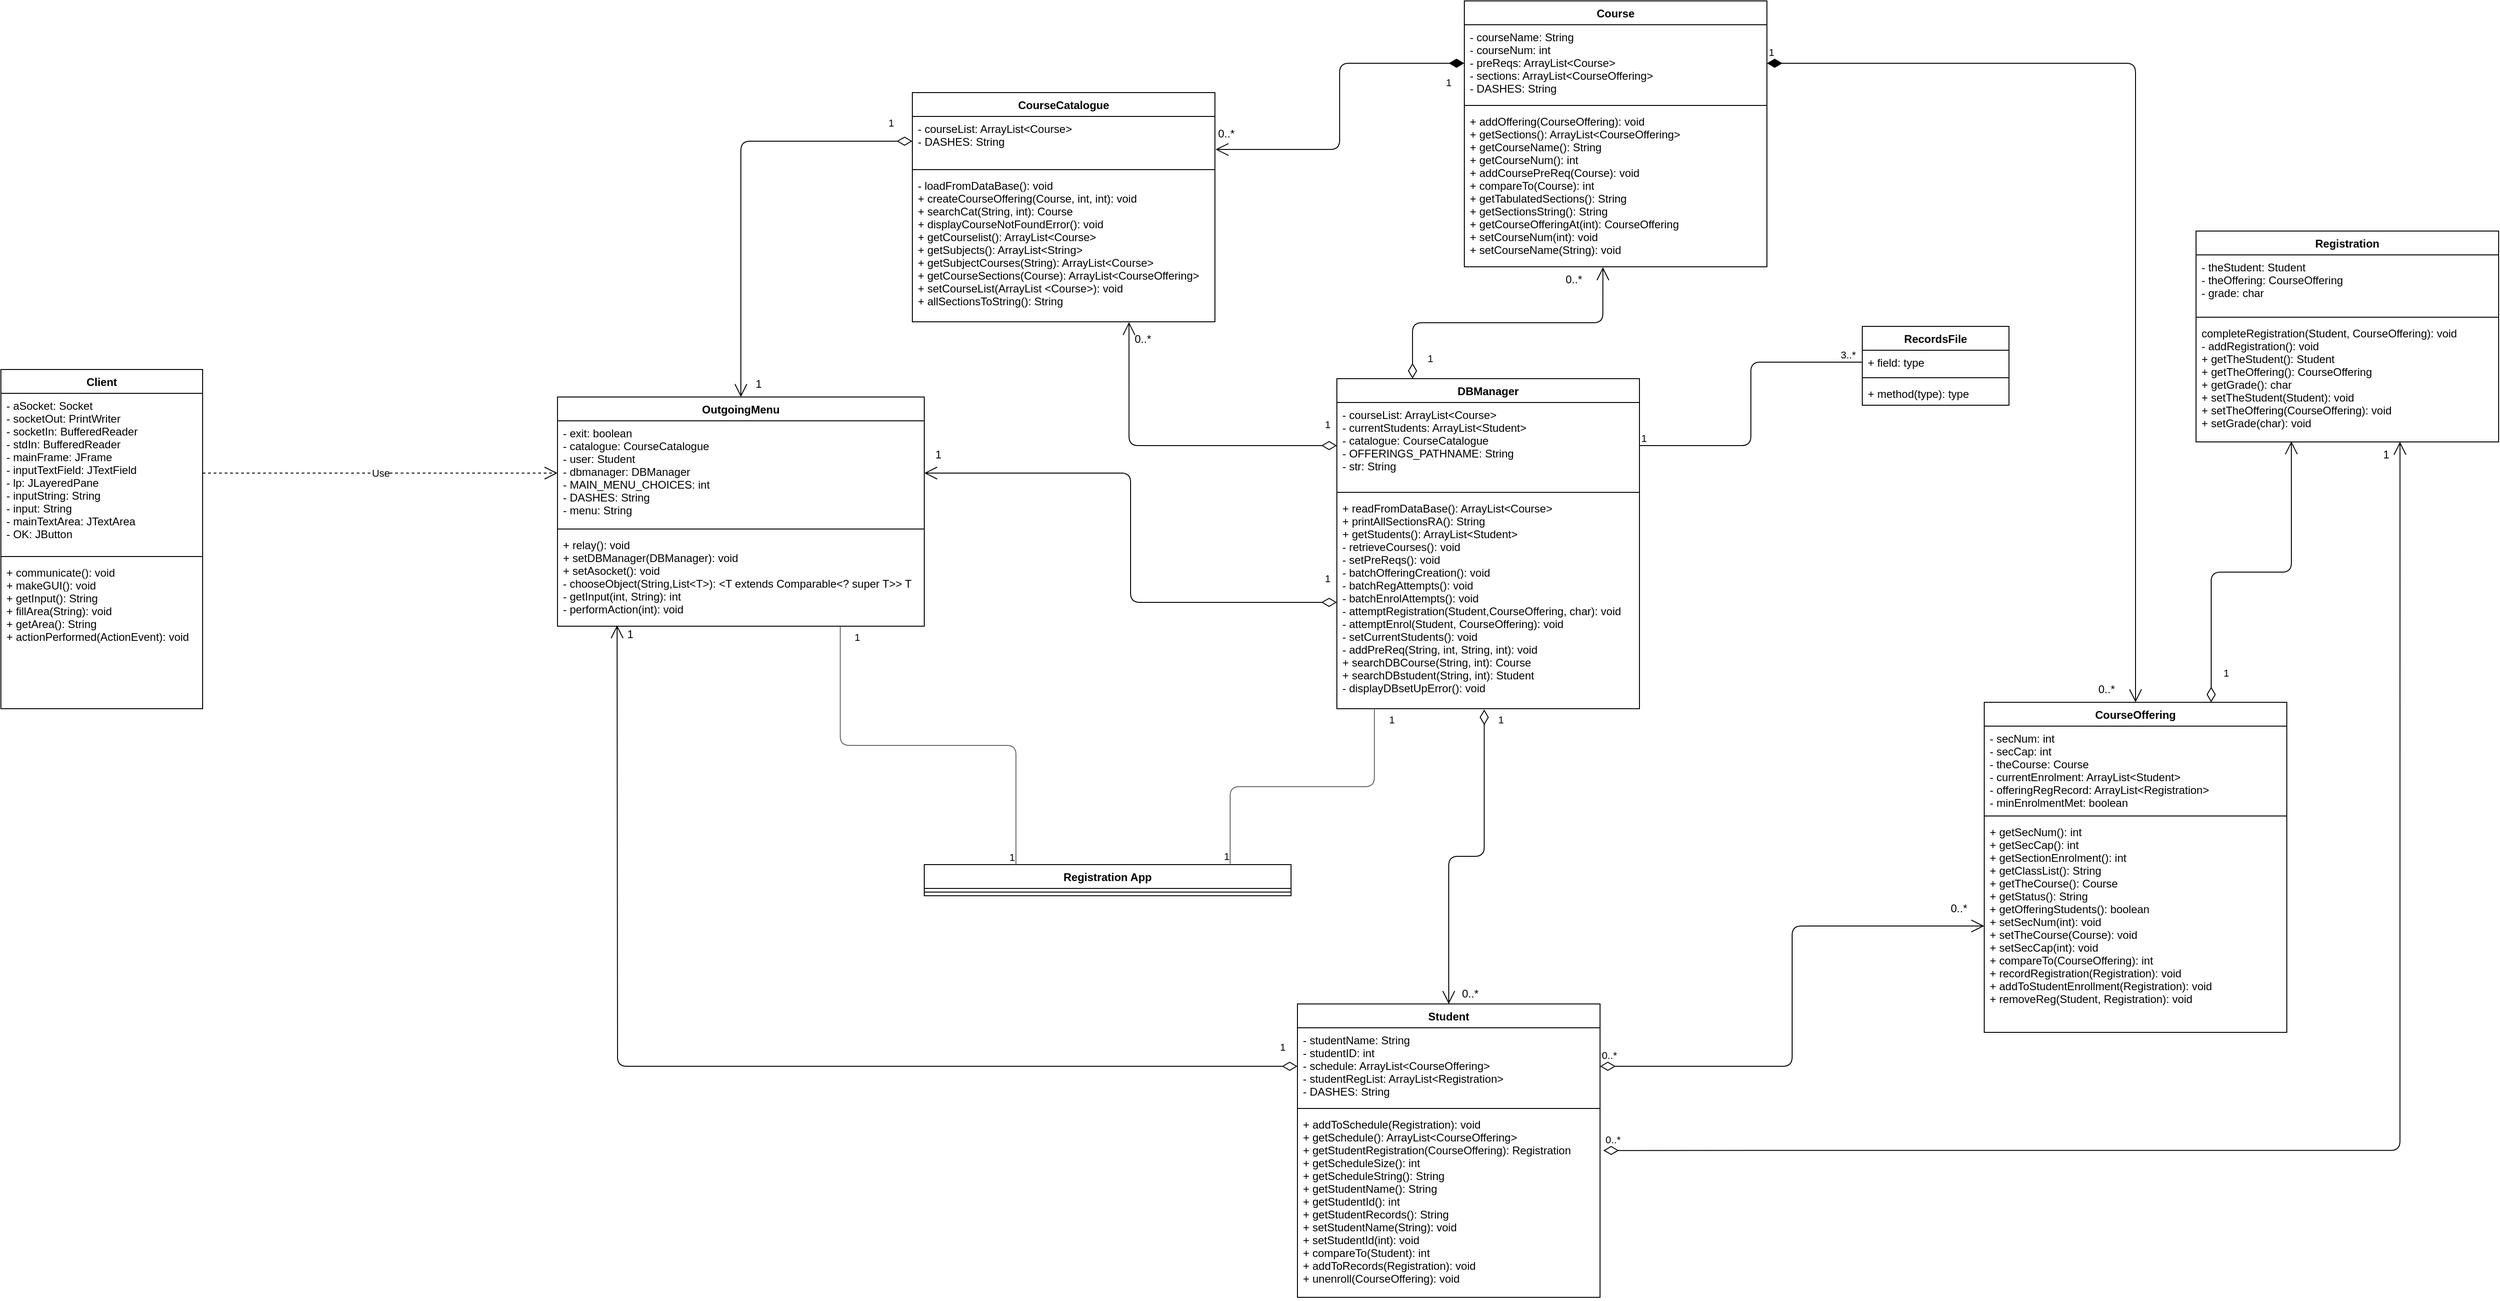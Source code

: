 <mxfile version="14.6.13" type="device"><diagram id="C5RBs43oDa-KdzZeNtuy" name="Page-1"><mxGraphModel dx="331" dy="191" grid="1" gridSize="7" guides="1" tooltips="1" connect="1" arrows="1" fold="1" page="1" pageScale="1" pageWidth="3300" pageHeight="4681" background="#FFFFFF" math="0" shadow="0"><root><mxCell id="WIyWlLk6GJQsqaUBKTNV-0"/><mxCell id="WIyWlLk6GJQsqaUBKTNV-1" parent="WIyWlLk6GJQsqaUBKTNV-0"/><mxCell id="A2pDFixZttizcrQTA1HA-0" value="Client&#10;" style="swimlane;fontStyle=1;align=center;verticalAlign=top;childLayout=stackLayout;horizontal=1;startSize=26;horizontalStack=0;resizeParent=1;resizeParentMax=0;resizeLast=0;collapsible=1;marginBottom=0;" vertex="1" parent="WIyWlLk6GJQsqaUBKTNV-1"><mxGeometry x="343" y="960" width="220" height="370" as="geometry"/></mxCell><mxCell id="A2pDFixZttizcrQTA1HA-1" value="- aSocket: Socket&#10;- socketOut: PrintWriter&#10;- socketIn: BufferedReader&#10;- stdIn: BufferedReader&#10;- mainFrame: JFrame&#10;- inputTextField: JTextField&#10;- lp: JLayeredPane&#10;- inputString: String&#10;- input: String&#10;- mainTextArea: JTextArea&#10;- OK: JButton" style="text;strokeColor=none;fillColor=none;align=left;verticalAlign=top;spacingLeft=4;spacingRight=4;overflow=hidden;rotatable=0;points=[[0,0.5],[1,0.5]];portConstraint=eastwest;" vertex="1" parent="A2pDFixZttizcrQTA1HA-0"><mxGeometry y="26" width="220" height="174" as="geometry"/></mxCell><mxCell id="A2pDFixZttizcrQTA1HA-2" value="" style="line;strokeWidth=1;fillColor=none;align=left;verticalAlign=middle;spacingTop=-1;spacingLeft=3;spacingRight=3;rotatable=0;labelPosition=right;points=[];portConstraint=eastwest;" vertex="1" parent="A2pDFixZttizcrQTA1HA-0"><mxGeometry y="200" width="220" height="8" as="geometry"/></mxCell><mxCell id="A2pDFixZttizcrQTA1HA-3" value="+ communicate(): void&#10;+ makeGUI(): void&#10;+ getInput(): String&#10;+ fillArea(String): void&#10;+ getArea(): String&#10;+ actionPerformed(ActionEvent): void&#10;" style="text;strokeColor=none;fillColor=none;align=left;verticalAlign=top;spacingLeft=4;spacingRight=4;overflow=hidden;rotatable=0;points=[[0,0.5],[1,0.5]];portConstraint=eastwest;" vertex="1" parent="A2pDFixZttizcrQTA1HA-0"><mxGeometry y="208" width="220" height="162" as="geometry"/></mxCell><mxCell id="A2pDFixZttizcrQTA1HA-4" value="DBManager" style="swimlane;fontStyle=1;align=center;verticalAlign=top;childLayout=stackLayout;horizontal=1;startSize=26;horizontalStack=0;resizeParent=1;resizeParentMax=0;resizeLast=0;collapsible=1;marginBottom=0;" vertex="1" parent="WIyWlLk6GJQsqaUBKTNV-1"><mxGeometry x="1800" y="970" width="330" height="360" as="geometry"/></mxCell><mxCell id="A2pDFixZttizcrQTA1HA-5" value="- courseList: ArrayList&lt;Course&gt;&#10;- currentStudents: ArrayList&lt;Student&gt;&#10;- catalogue: CourseCatalogue&#10;- OFFERINGS_PATHNAME: String&#10;- str: String" style="text;strokeColor=none;fillColor=none;align=left;verticalAlign=top;spacingLeft=4;spacingRight=4;overflow=hidden;rotatable=0;points=[[0,0.5],[1,0.5]];portConstraint=eastwest;" vertex="1" parent="A2pDFixZttizcrQTA1HA-4"><mxGeometry y="26" width="330" height="94" as="geometry"/></mxCell><mxCell id="A2pDFixZttizcrQTA1HA-6" value="" style="line;strokeWidth=1;fillColor=none;align=left;verticalAlign=middle;spacingTop=-1;spacingLeft=3;spacingRight=3;rotatable=0;labelPosition=right;points=[];portConstraint=eastwest;" vertex="1" parent="A2pDFixZttizcrQTA1HA-4"><mxGeometry y="120" width="330" height="8" as="geometry"/></mxCell><mxCell id="A2pDFixZttizcrQTA1HA-7" value="+ readFromDataBase(): ArrayList&lt;Course&gt;&#10;+ printAllSectionsRA(): String&#10;+ getStudents(): ArrayList&lt;Student&gt;&#10;- retrieveCourses(): void&#10;- setPreReqs(): void&#10;- batchOfferingCreation(): void&#10;- batchRegAttempts(): void&#10;- batchEnrolAttempts(): void&#10;- attemptRegistration(Student,CourseOffering, char): void&#10;- attemptEnrol(Student, CourseOffering): void&#10;- setCurrentStudents(): void&#10;- addPreReq(String, int, String, int): void&#10;+ searchDBCourse(String, int): Course&#10;+ searchDBstudent(String, int): Student&#10;- displayDBsetUpError(): void&#10;&#10;" style="text;strokeColor=none;fillColor=none;align=left;verticalAlign=top;spacingLeft=4;spacingRight=4;overflow=hidden;rotatable=0;points=[[0,0.5],[1,0.5]];portConstraint=eastwest;" vertex="1" parent="A2pDFixZttizcrQTA1HA-4"><mxGeometry y="128" width="330" height="232" as="geometry"/></mxCell><mxCell id="A2pDFixZttizcrQTA1HA-8" value="CourseOffering&#10;" style="swimlane;fontStyle=1;align=center;verticalAlign=top;childLayout=stackLayout;horizontal=1;startSize=26;horizontalStack=0;resizeParent=1;resizeParentMax=0;resizeLast=0;collapsible=1;marginBottom=0;" vertex="1" parent="WIyWlLk6GJQsqaUBKTNV-1"><mxGeometry x="2506" y="1323" width="330" height="360" as="geometry"/></mxCell><mxCell id="A2pDFixZttizcrQTA1HA-9" value="- secNum: int&#10;- secCap: int&#10;- theCourse: Course&#10;- currentEnrolment: ArrayList&lt;Student&gt;&#10;- offeringRegRecord: ArrayList&lt;Registration&gt;&#10;- minEnrolmentMet: boolean&#10;" style="text;strokeColor=none;fillColor=none;align=left;verticalAlign=top;spacingLeft=4;spacingRight=4;overflow=hidden;rotatable=0;points=[[0,0.5],[1,0.5]];portConstraint=eastwest;" vertex="1" parent="A2pDFixZttizcrQTA1HA-8"><mxGeometry y="26" width="330" height="94" as="geometry"/></mxCell><mxCell id="A2pDFixZttizcrQTA1HA-10" value="" style="line;strokeWidth=1;fillColor=none;align=left;verticalAlign=middle;spacingTop=-1;spacingLeft=3;spacingRight=3;rotatable=0;labelPosition=right;points=[];portConstraint=eastwest;" vertex="1" parent="A2pDFixZttizcrQTA1HA-8"><mxGeometry y="120" width="330" height="8" as="geometry"/></mxCell><mxCell id="A2pDFixZttizcrQTA1HA-11" value="+ getSecNum(): int&#10;+ getSecCap(): int&#10;+ getSectionEnrolment(): int&#10;+ getClassList(): String&#10;+ getTheCourse(): Course&#10;+ getStatus(): String&#10;+ getOfferingStudents(): boolean&#10;+ setSecNum(int): void&#10;+ setTheCourse(Course): void&#10;+ setSecCap(int): void&#10;+ compareTo(CourseOffering): int&#10;+ recordRegistration(Registration): void&#10;+ addToStudentEnrollment(Registration): void&#10;+ removeReg(Student, Registration): void&#10;&#10;" style="text;strokeColor=none;fillColor=none;align=left;verticalAlign=top;spacingLeft=4;spacingRight=4;overflow=hidden;rotatable=0;points=[[0,0.5],[1,0.5]];portConstraint=eastwest;" vertex="1" parent="A2pDFixZttizcrQTA1HA-8"><mxGeometry y="128" width="330" height="232" as="geometry"/></mxCell><mxCell id="A2pDFixZttizcrQTA1HA-12" value="CourseCatalogue" style="swimlane;fontStyle=1;align=center;verticalAlign=top;childLayout=stackLayout;horizontal=1;startSize=26;horizontalStack=0;resizeParent=1;resizeParentMax=0;resizeLast=0;collapsible=1;marginBottom=0;" vertex="1" parent="WIyWlLk6GJQsqaUBKTNV-1"><mxGeometry x="1337" y="658" width="330" height="250" as="geometry"/></mxCell><mxCell id="A2pDFixZttizcrQTA1HA-13" value="- courseList: ArrayList&lt;Course&gt;&#10;- DASHES: String&#10;" style="text;strokeColor=none;fillColor=none;align=left;verticalAlign=top;spacingLeft=4;spacingRight=4;overflow=hidden;rotatable=0;points=[[0,0.5],[1,0.5]];portConstraint=eastwest;" vertex="1" parent="A2pDFixZttizcrQTA1HA-12"><mxGeometry y="26" width="330" height="54" as="geometry"/></mxCell><mxCell id="A2pDFixZttizcrQTA1HA-14" value="" style="line;strokeWidth=1;fillColor=none;align=left;verticalAlign=middle;spacingTop=-1;spacingLeft=3;spacingRight=3;rotatable=0;labelPosition=right;points=[];portConstraint=eastwest;" vertex="1" parent="A2pDFixZttizcrQTA1HA-12"><mxGeometry y="80" width="330" height="8" as="geometry"/></mxCell><mxCell id="A2pDFixZttizcrQTA1HA-15" value="- loadFromDataBase(): void&#10;+ createCourseOffering(Course, int, int): void&#10;+ searchCat(String, int): Course&#10;+ displayCourseNotFoundError(): void&#10;+ getCourselist(): ArrayList&lt;Course&gt;&#10;+ getSubjects(): ArrayList&lt;String&gt;&#10;+ getSubjectCourses(String): ArrayList&lt;Course&gt;&#10;+ getCourseSections(Course): ArrayList&lt;CourseOffering&gt;&#10;+ setCourseList(ArrayList &lt;Course&gt;): void&#10;+ allSectionsToString(): String" style="text;strokeColor=none;fillColor=none;align=left;verticalAlign=top;spacingLeft=4;spacingRight=4;overflow=hidden;rotatable=0;points=[[0,0.5],[1,0.5]];portConstraint=eastwest;" vertex="1" parent="A2pDFixZttizcrQTA1HA-12"><mxGeometry y="88" width="330" height="162" as="geometry"/></mxCell><mxCell id="A2pDFixZttizcrQTA1HA-16" value="Course" style="swimlane;fontStyle=1;align=center;verticalAlign=top;childLayout=stackLayout;horizontal=1;startSize=26;horizontalStack=0;resizeParent=1;resizeParentMax=0;resizeLast=0;collapsible=1;marginBottom=0;" vertex="1" parent="WIyWlLk6GJQsqaUBKTNV-1"><mxGeometry x="1939" y="558" width="330" height="290" as="geometry"/></mxCell><mxCell id="A2pDFixZttizcrQTA1HA-17" value="- courseName: String&#10;- courseNum: int&#10;- preReqs: ArrayList&lt;Course&gt;&#10;- sections: ArrayList&lt;CourseOffering&gt;&#10;- DASHES: String&#10;" style="text;strokeColor=none;fillColor=none;align=left;verticalAlign=top;spacingLeft=4;spacingRight=4;overflow=hidden;rotatable=0;points=[[0,0.5],[1,0.5]];portConstraint=eastwest;" vertex="1" parent="A2pDFixZttizcrQTA1HA-16"><mxGeometry y="26" width="330" height="84" as="geometry"/></mxCell><mxCell id="A2pDFixZttizcrQTA1HA-18" value="" style="line;strokeWidth=1;fillColor=none;align=left;verticalAlign=middle;spacingTop=-1;spacingLeft=3;spacingRight=3;rotatable=0;labelPosition=right;points=[];portConstraint=eastwest;" vertex="1" parent="A2pDFixZttizcrQTA1HA-16"><mxGeometry y="110" width="330" height="8" as="geometry"/></mxCell><mxCell id="A2pDFixZttizcrQTA1HA-19" value="+ addOffering(CourseOffering): void&#10;+ getSections(): ArrayList&lt;CourseOffering&gt;&#10;+ getCourseName(): String&#10;+ getCourseNum(): int&#10;+ addCoursePreReq(Course): void&#10;+ compareTo(Course): int&#10;+ getTabulatedSections(): String&#10;+ getSectionsString(): String&#10;+ getCourseOfferingAt(int): CourseOffering&#10;+ setCourseNum(int): void&#10;+ setCourseName(String): void&#10;" style="text;strokeColor=none;fillColor=none;align=left;verticalAlign=top;spacingLeft=4;spacingRight=4;overflow=hidden;rotatable=0;points=[[0,0.5],[1,0.5]];portConstraint=eastwest;" vertex="1" parent="A2pDFixZttizcrQTA1HA-16"><mxGeometry y="118" width="330" height="172" as="geometry"/></mxCell><mxCell id="A2pDFixZttizcrQTA1HA-20" value="Registration" style="swimlane;fontStyle=1;align=center;verticalAlign=top;childLayout=stackLayout;horizontal=1;startSize=26;horizontalStack=0;resizeParent=1;resizeParentMax=0;resizeLast=0;collapsible=1;marginBottom=0;" vertex="1" parent="WIyWlLk6GJQsqaUBKTNV-1"><mxGeometry x="2737" y="809" width="330" height="230" as="geometry"/></mxCell><mxCell id="A2pDFixZttizcrQTA1HA-21" value="- theStudent: Student&#10;- theOffering: CourseOffering&#10;- grade: char&#10;" style="text;strokeColor=none;fillColor=none;align=left;verticalAlign=top;spacingLeft=4;spacingRight=4;overflow=hidden;rotatable=0;points=[[0,0.5],[1,0.5]];portConstraint=eastwest;" vertex="1" parent="A2pDFixZttizcrQTA1HA-20"><mxGeometry y="26" width="330" height="64" as="geometry"/></mxCell><mxCell id="A2pDFixZttizcrQTA1HA-22" value="" style="line;strokeWidth=1;fillColor=none;align=left;verticalAlign=middle;spacingTop=-1;spacingLeft=3;spacingRight=3;rotatable=0;labelPosition=right;points=[];portConstraint=eastwest;" vertex="1" parent="A2pDFixZttizcrQTA1HA-20"><mxGeometry y="90" width="330" height="8" as="geometry"/></mxCell><mxCell id="A2pDFixZttizcrQTA1HA-23" value="completeRegistration(Student, CourseOffering): void&#10;- addRegistration(): void&#10;+ getTheStudent(): Student&#10;+ getTheOffering(): CourseOffering&#10;+ getGrade(): char&#10;+ setTheStudent(Student): void&#10;+ setTheOffering(CourseOffering): void&#10;+ setGrade(char): void&#10;" style="text;strokeColor=none;fillColor=none;align=left;verticalAlign=top;spacingLeft=4;spacingRight=4;overflow=hidden;rotatable=0;points=[[0,0.5],[1,0.5]];portConstraint=eastwest;" vertex="1" parent="A2pDFixZttizcrQTA1HA-20"><mxGeometry y="98" width="330" height="132" as="geometry"/></mxCell><mxCell id="A2pDFixZttizcrQTA1HA-24" value="Student" style="swimlane;fontStyle=1;align=center;verticalAlign=top;childLayout=stackLayout;horizontal=1;startSize=26;horizontalStack=0;resizeParent=1;resizeParentMax=0;resizeLast=0;collapsible=1;marginBottom=0;" vertex="1" parent="WIyWlLk6GJQsqaUBKTNV-1"><mxGeometry x="1757" y="1652" width="330" height="320" as="geometry"/></mxCell><mxCell id="A2pDFixZttizcrQTA1HA-25" value="- studentName: String&#10;- studentID: int&#10;- schedule: ArrayList&lt;CourseOffering&gt;&#10;- studentRegList: ArrayList&lt;Registration&gt;&#10;- DASHES: String" style="text;strokeColor=none;fillColor=none;align=left;verticalAlign=top;spacingLeft=4;spacingRight=4;overflow=hidden;rotatable=0;points=[[0,0.5],[1,0.5]];portConstraint=eastwest;" vertex="1" parent="A2pDFixZttizcrQTA1HA-24"><mxGeometry y="26" width="330" height="84" as="geometry"/></mxCell><mxCell id="A2pDFixZttizcrQTA1HA-26" value="" style="line;strokeWidth=1;fillColor=none;align=left;verticalAlign=middle;spacingTop=-1;spacingLeft=3;spacingRight=3;rotatable=0;labelPosition=right;points=[];portConstraint=eastwest;" vertex="1" parent="A2pDFixZttizcrQTA1HA-24"><mxGeometry y="110" width="330" height="8" as="geometry"/></mxCell><mxCell id="A2pDFixZttizcrQTA1HA-27" value="+ addToSchedule(Registration): void&#10;+ getSchedule(): ArrayList&lt;CourseOffering&gt;&#10;+ getStudentRegistration(CourseOffering): Registration&#10;+ getScheduleSize(): int&#10;+ getScheduleString(): String&#10;+ getStudentName(): String&#10;+ getStudentId(): int&#10;+ getStudentRecords(): String&#10;+ setStudentName(String): void&#10;+ setStudentId(int): void&#10;+ compareTo(Student): int&#10;+ addToRecords(Registration): void&#10;+ unenroll(CourseOffering): void&#10;" style="text;strokeColor=none;fillColor=none;align=left;verticalAlign=top;spacingLeft=4;spacingRight=4;overflow=hidden;rotatable=0;points=[[0,0.5],[1,0.5]];portConstraint=eastwest;" vertex="1" parent="A2pDFixZttizcrQTA1HA-24"><mxGeometry y="118" width="330" height="202" as="geometry"/></mxCell><mxCell id="A2pDFixZttizcrQTA1HA-28" value="OutgoingMenu" style="swimlane;fontStyle=1;align=center;verticalAlign=top;childLayout=stackLayout;horizontal=1;startSize=26;horizontalStack=0;resizeParent=1;resizeParentMax=0;resizeLast=0;collapsible=1;marginBottom=0;" vertex="1" parent="WIyWlLk6GJQsqaUBKTNV-1"><mxGeometry x="950" y="990" width="400" height="250" as="geometry"/></mxCell><mxCell id="A2pDFixZttizcrQTA1HA-29" value="- exit: boolean&#10;- catalogue: CourseCatalogue&#10;- user: Student&#10;- dbmanager: DBManager&#10;- MAIN_MENU_CHOICES: int&#10;- DASHES: String&#10;- menu: String&#10;" style="text;strokeColor=none;fillColor=none;align=left;verticalAlign=top;spacingLeft=4;spacingRight=4;overflow=hidden;rotatable=0;points=[[0,0.5],[1,0.5]];portConstraint=eastwest;" vertex="1" parent="A2pDFixZttizcrQTA1HA-28"><mxGeometry y="26" width="400" height="114" as="geometry"/></mxCell><mxCell id="A2pDFixZttizcrQTA1HA-30" value="" style="line;strokeWidth=1;fillColor=none;align=left;verticalAlign=middle;spacingTop=-1;spacingLeft=3;spacingRight=3;rotatable=0;labelPosition=right;points=[];portConstraint=eastwest;" vertex="1" parent="A2pDFixZttizcrQTA1HA-28"><mxGeometry y="140" width="400" height="8" as="geometry"/></mxCell><mxCell id="A2pDFixZttizcrQTA1HA-31" value="+ relay(): void&#10;+ setDBManager(DBManager): void&#10;+ setAsocket(): void&#10;- chooseObject(String,List&lt;T&gt;): &lt;T extends Comparable&lt;? super T&gt;&gt; T&#10;- getInput(int, String): int&#10;- performAction(int): void&#10;" style="text;strokeColor=none;fillColor=none;align=left;verticalAlign=top;spacingLeft=4;spacingRight=4;overflow=hidden;rotatable=0;points=[[0,0.5],[1,0.5]];portConstraint=eastwest;" vertex="1" parent="A2pDFixZttizcrQTA1HA-28"><mxGeometry y="148" width="400" height="102" as="geometry"/></mxCell><mxCell id="A2pDFixZttizcrQTA1HA-32" value="Registration App" style="swimlane;fontStyle=1;align=center;verticalAlign=top;childLayout=stackLayout;horizontal=1;startSize=26;horizontalStack=0;resizeParent=1;resizeParentMax=0;resizeLast=0;collapsible=1;marginBottom=0;" vertex="1" parent="WIyWlLk6GJQsqaUBKTNV-1"><mxGeometry x="1350" y="1500" width="400" height="34" as="geometry"/></mxCell><mxCell id="A2pDFixZttizcrQTA1HA-34" value="" style="line;strokeWidth=1;fillColor=none;align=left;verticalAlign=middle;spacingTop=-1;spacingLeft=3;spacingRight=3;rotatable=0;labelPosition=right;points=[];portConstraint=eastwest;" vertex="1" parent="A2pDFixZttizcrQTA1HA-32"><mxGeometry y="26" width="400" height="8" as="geometry"/></mxCell><mxCell id="A2pDFixZttizcrQTA1HA-36" value="Use" style="endArrow=open;endSize=12;dashed=1;html=1;entryX=0;entryY=0.5;entryDx=0;entryDy=0;exitX=1;exitY=0.5;exitDx=0;exitDy=0;" edge="1" parent="WIyWlLk6GJQsqaUBKTNV-1" source="A2pDFixZttizcrQTA1HA-1" target="A2pDFixZttizcrQTA1HA-29"><mxGeometry width="160" relative="1" as="geometry"><mxPoint x="710" y="1100" as="sourcePoint"/><mxPoint x="870" y="1100" as="targetPoint"/></mxGeometry></mxCell><mxCell id="A2pDFixZttizcrQTA1HA-37" value="" style="endArrow=none;html=1;edgeStyle=orthogonalEdgeStyle;fillColor=#f5f5f5;strokeColor=#666666;exitX=0.124;exitY=1.004;exitDx=0;exitDy=0;exitPerimeter=0;entryX=0.834;entryY=-0.029;entryDx=0;entryDy=0;entryPerimeter=0;" edge="1" parent="WIyWlLk6GJQsqaUBKTNV-1" source="A2pDFixZttizcrQTA1HA-7" target="A2pDFixZttizcrQTA1HA-32"><mxGeometry relative="1" as="geometry"><mxPoint x="1750" y="1310" as="sourcePoint"/><mxPoint x="1910" y="1310" as="targetPoint"/></mxGeometry></mxCell><mxCell id="A2pDFixZttizcrQTA1HA-38" value="1" style="edgeLabel;resizable=0;html=1;align=left;verticalAlign=bottom;" connectable="0" vertex="1" parent="A2pDFixZttizcrQTA1HA-37"><mxGeometry x="-1" relative="1" as="geometry"><mxPoint x="14" y="20" as="offset"/></mxGeometry></mxCell><mxCell id="A2pDFixZttizcrQTA1HA-39" value="1" style="edgeLabel;resizable=0;html=1;align=right;verticalAlign=bottom;" connectable="0" vertex="1" parent="A2pDFixZttizcrQTA1HA-37"><mxGeometry x="1" relative="1" as="geometry"/></mxCell><mxCell id="A2pDFixZttizcrQTA1HA-40" value="" style="endArrow=none;html=1;edgeStyle=orthogonalEdgeStyle;fillColor=#f5f5f5;strokeColor=#666666;exitX=0.771;exitY=1.003;exitDx=0;exitDy=0;exitPerimeter=0;entryX=0.25;entryY=0;entryDx=0;entryDy=0;" edge="1" parent="WIyWlLk6GJQsqaUBKTNV-1" source="A2pDFixZttizcrQTA1HA-31" target="A2pDFixZttizcrQTA1HA-32"><mxGeometry relative="1" as="geometry"><mxPoint x="1847.92" y="1337.928" as="sourcePoint"/><mxPoint x="1690.6" y="1506.014" as="targetPoint"/></mxGeometry></mxCell><mxCell id="A2pDFixZttizcrQTA1HA-41" value="1" style="edgeLabel;resizable=0;html=1;align=left;verticalAlign=bottom;" connectable="0" vertex="1" parent="A2pDFixZttizcrQTA1HA-40"><mxGeometry x="-1" relative="1" as="geometry"><mxPoint x="14" y="20" as="offset"/></mxGeometry></mxCell><mxCell id="A2pDFixZttizcrQTA1HA-42" value="1" style="edgeLabel;resizable=0;html=1;align=right;verticalAlign=bottom;" connectable="0" vertex="1" parent="A2pDFixZttizcrQTA1HA-40"><mxGeometry x="1" relative="1" as="geometry"/></mxCell><mxCell id="A2pDFixZttizcrQTA1HA-43" value="1" style="endArrow=open;html=1;endSize=12;startArrow=diamondThin;startSize=14;startFill=0;edgeStyle=orthogonalEdgeStyle;align=left;verticalAlign=bottom;exitX=0;exitY=0.5;exitDx=0;exitDy=0;entryX=0.716;entryY=1.002;entryDx=0;entryDy=0;entryPerimeter=0;" edge="1" parent="WIyWlLk6GJQsqaUBKTNV-1" source="A2pDFixZttizcrQTA1HA-5" target="A2pDFixZttizcrQTA1HA-15"><mxGeometry x="-0.917" y="-14" relative="1" as="geometry"><mxPoint x="1582" y="889" as="sourcePoint"/><mxPoint x="1742" y="889" as="targetPoint"/><mxPoint as="offset"/></mxGeometry></mxCell><mxCell id="A2pDFixZttizcrQTA1HA-45" value="0..*" style="text;html=1;align=center;verticalAlign=middle;resizable=0;points=[];autosize=1;strokeColor=none;" vertex="1" parent="WIyWlLk6GJQsqaUBKTNV-1"><mxGeometry x="1574" y="913" width="28" height="28" as="geometry"/></mxCell><mxCell id="A2pDFixZttizcrQTA1HA-46" value="1" style="endArrow=open;html=1;endSize=12;startArrow=diamondThin;startSize=14;startFill=0;edgeStyle=orthogonalEdgeStyle;align=left;verticalAlign=bottom;exitX=0.25;exitY=0;exitDx=0;exitDy=0;entryX=0.458;entryY=1.003;entryDx=0;entryDy=0;entryPerimeter=0;" edge="1" parent="WIyWlLk6GJQsqaUBKTNV-1" source="A2pDFixZttizcrQTA1HA-4" target="A2pDFixZttizcrQTA1HA-19"><mxGeometry x="-0.917" y="-14" relative="1" as="geometry"><mxPoint x="1807" y="1050" as="sourcePoint"/><mxPoint x="1580.28" y="915.324" as="targetPoint"/><mxPoint as="offset"/></mxGeometry></mxCell><mxCell id="A2pDFixZttizcrQTA1HA-47" value="0..*" style="text;html=1;align=center;verticalAlign=middle;resizable=0;points=[];autosize=1;strokeColor=none;" vertex="1" parent="WIyWlLk6GJQsqaUBKTNV-1"><mxGeometry x="2044" y="848" width="28" height="28" as="geometry"/></mxCell><mxCell id="A2pDFixZttizcrQTA1HA-48" value="1" style="endArrow=open;html=1;endSize=12;startArrow=diamondThin;startSize=14;startFill=1;edgeStyle=orthogonalEdgeStyle;align=left;verticalAlign=bottom;exitX=0;exitY=0.5;exitDx=0;exitDy=0;entryX=1.002;entryY=0.667;entryDx=0;entryDy=0;entryPerimeter=0;" edge="1" parent="WIyWlLk6GJQsqaUBKTNV-1" source="A2pDFixZttizcrQTA1HA-17" target="A2pDFixZttizcrQTA1HA-13"><mxGeometry x="-0.878" y="30" relative="1" as="geometry"><mxPoint x="1582" y="805" as="sourcePoint"/><mxPoint x="1742" y="805" as="targetPoint"/><mxPoint as="offset"/></mxGeometry></mxCell><mxCell id="A2pDFixZttizcrQTA1HA-49" value="0..*" style="text;html=1;align=center;verticalAlign=middle;resizable=0;points=[];autosize=1;strokeColor=none;" vertex="1" parent="WIyWlLk6GJQsqaUBKTNV-1"><mxGeometry x="1665" y="689" width="28" height="28" as="geometry"/></mxCell><mxCell id="A2pDFixZttizcrQTA1HA-50" value="1" style="endArrow=open;html=1;endSize=12;startArrow=diamondThin;startSize=14;startFill=0;edgeStyle=orthogonalEdgeStyle;align=left;verticalAlign=bottom;exitX=0;exitY=0.5;exitDx=0;exitDy=0;entryX=0.5;entryY=0;entryDx=0;entryDy=0;" edge="1" parent="WIyWlLk6GJQsqaUBKTNV-1" source="A2pDFixZttizcrQTA1HA-13" target="A2pDFixZttizcrQTA1HA-28"><mxGeometry x="-0.88" y="-11" relative="1" as="geometry"><mxPoint x="1253" y="819" as="sourcePoint"/><mxPoint x="1413" y="819" as="targetPoint"/><mxPoint as="offset"/></mxGeometry></mxCell><mxCell id="A2pDFixZttizcrQTA1HA-51" value="1" style="text;html=1;align=center;verticalAlign=middle;resizable=0;points=[];autosize=1;strokeColor=none;" vertex="1" parent="WIyWlLk6GJQsqaUBKTNV-1"><mxGeometry x="1158" y="962" width="21" height="28" as="geometry"/></mxCell><mxCell id="A2pDFixZttizcrQTA1HA-52" value="1" style="endArrow=open;html=1;endSize=12;startArrow=diamondThin;startSize=14;startFill=0;edgeStyle=orthogonalEdgeStyle;align=left;verticalAlign=bottom;exitX=0;exitY=0.5;exitDx=0;exitDy=0;entryX=1;entryY=0.5;entryDx=0;entryDy=0;" edge="1" parent="WIyWlLk6GJQsqaUBKTNV-1" source="A2pDFixZttizcrQTA1HA-7" target="A2pDFixZttizcrQTA1HA-29"><mxGeometry x="-0.949" y="-17" relative="1" as="geometry"><mxPoint x="1554" y="1120" as="sourcePoint"/><mxPoint x="1714" y="1120" as="targetPoint"/><mxPoint as="offset"/></mxGeometry></mxCell><mxCell id="A2pDFixZttizcrQTA1HA-53" value="1" style="text;html=1;align=center;verticalAlign=middle;resizable=0;points=[];autosize=1;strokeColor=none;" vertex="1" parent="WIyWlLk6GJQsqaUBKTNV-1"><mxGeometry x="1354" y="1039" width="21" height="28" as="geometry"/></mxCell><mxCell id="A2pDFixZttizcrQTA1HA-54" value="1" style="endArrow=open;html=1;endSize=12;startArrow=diamondThin;startSize=14;startFill=0;edgeStyle=orthogonalEdgeStyle;align=left;verticalAlign=bottom;exitX=0;exitY=0.5;exitDx=0;exitDy=0;" edge="1" parent="WIyWlLk6GJQsqaUBKTNV-1" source="A2pDFixZttizcrQTA1HA-25"><mxGeometry x="-0.966" y="-12" relative="1" as="geometry"><mxPoint x="1757" y="1603" as="sourcePoint"/><mxPoint x="1015" y="1239" as="targetPoint"/><mxPoint as="offset"/></mxGeometry></mxCell><mxCell id="A2pDFixZttizcrQTA1HA-55" value="1" style="text;html=1;align=center;verticalAlign=middle;resizable=0;points=[];autosize=1;strokeColor=none;" vertex="1" parent="WIyWlLk6GJQsqaUBKTNV-1"><mxGeometry x="1018" y="1235" width="21" height="28" as="geometry"/></mxCell><mxCell id="A2pDFixZttizcrQTA1HA-56" value="0..*" style="endArrow=open;html=1;endSize=12;startArrow=diamondThin;startSize=14;startFill=0;edgeStyle=orthogonalEdgeStyle;align=left;verticalAlign=bottom;exitX=1;exitY=0.5;exitDx=0;exitDy=0;entryX=0;entryY=0.5;entryDx=0;entryDy=0;" edge="1" parent="WIyWlLk6GJQsqaUBKTNV-1" source="A2pDFixZttizcrQTA1HA-25" target="A2pDFixZttizcrQTA1HA-11"><mxGeometry x="-1" y="3" relative="1" as="geometry"><mxPoint x="2205" y="1470" as="sourcePoint"/><mxPoint x="2365" y="1470" as="targetPoint"/></mxGeometry></mxCell><mxCell id="A2pDFixZttizcrQTA1HA-57" value="0..*" style="text;html=1;align=center;verticalAlign=middle;resizable=0;points=[];autosize=1;strokeColor=none;" vertex="1" parent="WIyWlLk6GJQsqaUBKTNV-1"><mxGeometry x="2464" y="1534" width="28" height="28" as="geometry"/></mxCell><mxCell id="A2pDFixZttizcrQTA1HA-58" value="0..*" style="endArrow=open;html=1;endSize=12;startArrow=diamondThin;startSize=14;startFill=0;edgeStyle=orthogonalEdgeStyle;align=left;verticalAlign=bottom;exitX=1.011;exitY=0.207;exitDx=0;exitDy=0;exitPerimeter=0;entryX=0.674;entryY=0.999;entryDx=0;entryDy=0;entryPerimeter=0;" edge="1" parent="WIyWlLk6GJQsqaUBKTNV-1" source="A2pDFixZttizcrQTA1HA-27" target="A2pDFixZttizcrQTA1HA-23"><mxGeometry x="-1" y="3" relative="1" as="geometry"><mxPoint x="2016" y="1456" as="sourcePoint"/><mxPoint x="2176" y="1456" as="targetPoint"/></mxGeometry></mxCell><mxCell id="A2pDFixZttizcrQTA1HA-59" value="1" style="text;html=1;align=center;verticalAlign=middle;resizable=0;points=[];autosize=1;strokeColor=none;" vertex="1" parent="WIyWlLk6GJQsqaUBKTNV-1"><mxGeometry x="2933" y="1039" width="21" height="28" as="geometry"/></mxCell><mxCell id="A2pDFixZttizcrQTA1HA-60" value="1" style="endArrow=open;html=1;endSize=12;startArrow=diamondThin;startSize=14;startFill=0;edgeStyle=orthogonalEdgeStyle;align=left;verticalAlign=bottom;exitX=0.75;exitY=0;exitDx=0;exitDy=0;entryX=0.315;entryY=0.995;entryDx=0;entryDy=0;entryPerimeter=0;" edge="1" parent="WIyWlLk6GJQsqaUBKTNV-1" source="A2pDFixZttizcrQTA1HA-8" target="A2pDFixZttizcrQTA1HA-23"><mxGeometry x="-0.876" y="-11" relative="1" as="geometry"><mxPoint x="2212" y="1365" as="sourcePoint"/><mxPoint x="2639" y="1050" as="targetPoint"/><mxPoint as="offset"/></mxGeometry></mxCell><mxCell id="A2pDFixZttizcrQTA1HA-61" value="1" style="endArrow=open;html=1;endSize=12;startArrow=diamondThin;startSize=14;startFill=1;edgeStyle=orthogonalEdgeStyle;align=left;verticalAlign=bottom;exitX=1;exitY=0.5;exitDx=0;exitDy=0;entryX=0.5;entryY=0;entryDx=0;entryDy=0;" edge="1" parent="WIyWlLk6GJQsqaUBKTNV-1" source="A2pDFixZttizcrQTA1HA-17" target="A2pDFixZttizcrQTA1HA-8"><mxGeometry x="-1" y="3" relative="1" as="geometry"><mxPoint x="1932" y="1001" as="sourcePoint"/><mxPoint x="2092" y="1001" as="targetPoint"/></mxGeometry></mxCell><mxCell id="A2pDFixZttizcrQTA1HA-62" value="0..*" style="text;html=1;align=center;verticalAlign=middle;resizable=0;points=[];autosize=1;strokeColor=none;" vertex="1" parent="WIyWlLk6GJQsqaUBKTNV-1"><mxGeometry x="2625" y="1295" width="28" height="28" as="geometry"/></mxCell><mxCell id="A2pDFixZttizcrQTA1HA-63" value="1" style="endArrow=open;html=1;endSize=12;startArrow=diamondThin;startSize=14;startFill=0;edgeStyle=orthogonalEdgeStyle;align=left;verticalAlign=bottom;exitX=0.487;exitY=1.004;exitDx=0;exitDy=0;exitPerimeter=0;entryX=0.5;entryY=0;entryDx=0;entryDy=0;" edge="1" parent="WIyWlLk6GJQsqaUBKTNV-1" source="A2pDFixZttizcrQTA1HA-7" target="A2pDFixZttizcrQTA1HA-24"><mxGeometry x="-0.888" y="13" relative="1" as="geometry"><mxPoint x="2086" y="1435" as="sourcePoint"/><mxPoint x="2246" y="1435" as="targetPoint"/><mxPoint as="offset"/></mxGeometry></mxCell><mxCell id="A2pDFixZttizcrQTA1HA-64" value="0..*" style="text;html=1;align=center;verticalAlign=middle;resizable=0;points=[];autosize=1;strokeColor=none;" vertex="1" parent="WIyWlLk6GJQsqaUBKTNV-1"><mxGeometry x="1931" y="1627" width="28" height="28" as="geometry"/></mxCell><mxCell id="A2pDFixZttizcrQTA1HA-65" value="RecordsFile" style="swimlane;fontStyle=1;align=center;verticalAlign=top;childLayout=stackLayout;horizontal=1;startSize=26;horizontalStack=0;resizeParent=1;resizeParentMax=0;resizeLast=0;collapsible=1;marginBottom=0;" vertex="1" parent="WIyWlLk6GJQsqaUBKTNV-1"><mxGeometry x="2373" y="913" width="160" height="86" as="geometry"/></mxCell><mxCell id="A2pDFixZttizcrQTA1HA-66" value="+ field: type" style="text;strokeColor=none;fillColor=none;align=left;verticalAlign=top;spacingLeft=4;spacingRight=4;overflow=hidden;rotatable=0;points=[[0,0.5],[1,0.5]];portConstraint=eastwest;" vertex="1" parent="A2pDFixZttizcrQTA1HA-65"><mxGeometry y="26" width="160" height="26" as="geometry"/></mxCell><mxCell id="A2pDFixZttizcrQTA1HA-67" value="" style="line;strokeWidth=1;fillColor=none;align=left;verticalAlign=middle;spacingTop=-1;spacingLeft=3;spacingRight=3;rotatable=0;labelPosition=right;points=[];portConstraint=eastwest;" vertex="1" parent="A2pDFixZttizcrQTA1HA-65"><mxGeometry y="52" width="160" height="8" as="geometry"/></mxCell><mxCell id="A2pDFixZttizcrQTA1HA-68" value="+ method(type): type" style="text;strokeColor=none;fillColor=none;align=left;verticalAlign=top;spacingLeft=4;spacingRight=4;overflow=hidden;rotatable=0;points=[[0,0.5],[1,0.5]];portConstraint=eastwest;" vertex="1" parent="A2pDFixZttizcrQTA1HA-65"><mxGeometry y="60" width="160" height="26" as="geometry"/></mxCell><mxCell id="A2pDFixZttizcrQTA1HA-69" value="" style="endArrow=none;html=1;edgeStyle=orthogonalEdgeStyle;exitX=1;exitY=0.5;exitDx=0;exitDy=0;entryX=0;entryY=0.5;entryDx=0;entryDy=0;" edge="1" parent="WIyWlLk6GJQsqaUBKTNV-1" source="A2pDFixZttizcrQTA1HA-5" target="A2pDFixZttizcrQTA1HA-66"><mxGeometry relative="1" as="geometry"><mxPoint x="2205" y="1050" as="sourcePoint"/><mxPoint x="2365" y="1050" as="targetPoint"/></mxGeometry></mxCell><mxCell id="A2pDFixZttizcrQTA1HA-70" value="1" style="edgeLabel;resizable=0;html=1;align=left;verticalAlign=bottom;" connectable="0" vertex="1" parent="A2pDFixZttizcrQTA1HA-69"><mxGeometry x="-1" relative="1" as="geometry"/></mxCell><mxCell id="A2pDFixZttizcrQTA1HA-71" value="3..*" style="edgeLabel;resizable=0;html=1;align=right;verticalAlign=bottom;" connectable="0" vertex="1" parent="A2pDFixZttizcrQTA1HA-69"><mxGeometry x="1" relative="1" as="geometry"><mxPoint x="-7" as="offset"/></mxGeometry></mxCell></root></mxGraphModel></diagram></mxfile>